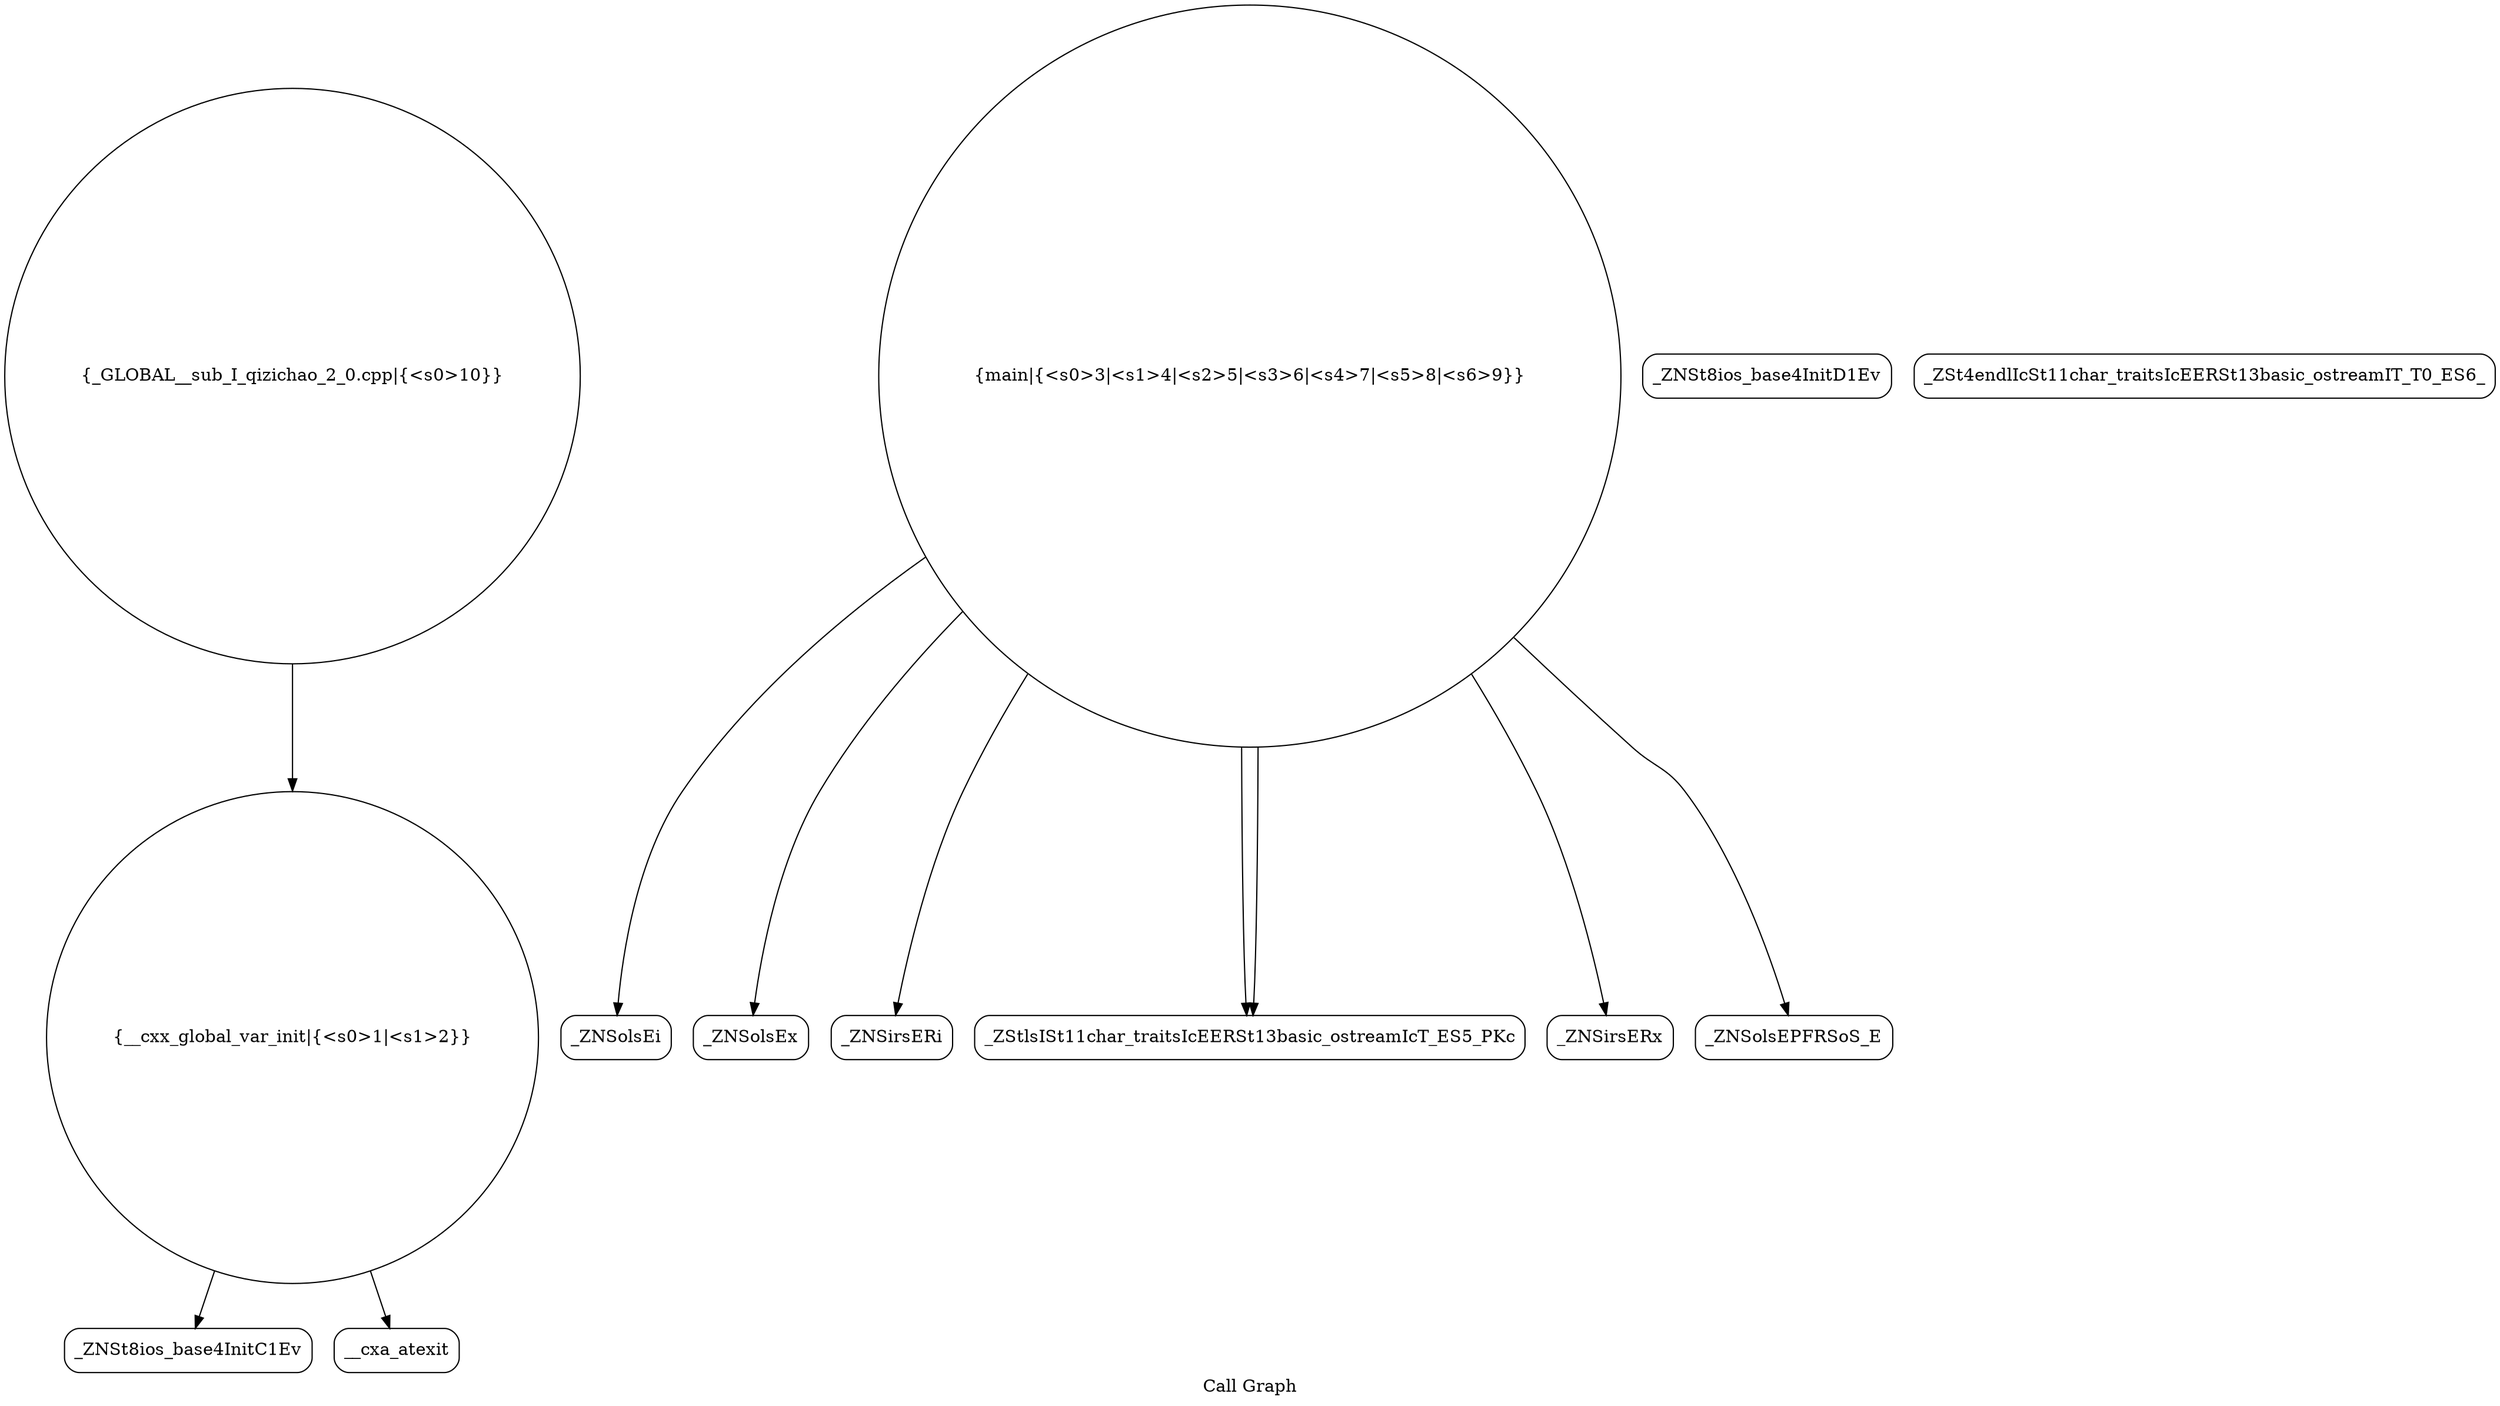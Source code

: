 digraph "Call Graph" {
	label="Call Graph";

	Node0x55db24520ec0 [shape=record,shape=circle,label="{__cxx_global_var_init|{<s0>1|<s1>2}}"];
	Node0x55db24520ec0:s0 -> Node0x55db24521350[color=black];
	Node0x55db24520ec0:s1 -> Node0x55db24521450[color=black];
	Node0x55db24521650 [shape=record,shape=Mrecord,label="{_ZNSolsEi}"];
	Node0x55db245213d0 [shape=record,shape=Mrecord,label="{_ZNSt8ios_base4InitD1Ev}"];
	Node0x55db24521750 [shape=record,shape=Mrecord,label="{_ZNSolsEx}"];
	Node0x55db245214d0 [shape=record,shape=circle,label="{main|{<s0>3|<s1>4|<s2>5|<s3>6|<s4>7|<s5>8|<s6>9}}"];
	Node0x55db245214d0:s0 -> Node0x55db24521550[color=black];
	Node0x55db245214d0:s1 -> Node0x55db245215d0[color=black];
	Node0x55db245214d0:s2 -> Node0x55db24521650[color=black];
	Node0x55db245214d0:s3 -> Node0x55db245215d0[color=black];
	Node0x55db245214d0:s4 -> Node0x55db245216d0[color=black];
	Node0x55db245214d0:s5 -> Node0x55db24521750[color=black];
	Node0x55db245214d0:s6 -> Node0x55db245217d0[color=black];
	Node0x55db24521850 [shape=record,shape=Mrecord,label="{_ZSt4endlIcSt11char_traitsIcEERSt13basic_ostreamIT_T0_ES6_}"];
	Node0x55db245215d0 [shape=record,shape=Mrecord,label="{_ZStlsISt11char_traitsIcEERSt13basic_ostreamIcT_ES5_PKc}"];
	Node0x55db24521350 [shape=record,shape=Mrecord,label="{_ZNSt8ios_base4InitC1Ev}"];
	Node0x55db245216d0 [shape=record,shape=Mrecord,label="{_ZNSirsERx}"];
	Node0x55db24521450 [shape=record,shape=Mrecord,label="{__cxa_atexit}"];
	Node0x55db245217d0 [shape=record,shape=Mrecord,label="{_ZNSolsEPFRSoS_E}"];
	Node0x55db24521550 [shape=record,shape=Mrecord,label="{_ZNSirsERi}"];
	Node0x55db245218d0 [shape=record,shape=circle,label="{_GLOBAL__sub_I_qizichao_2_0.cpp|{<s0>10}}"];
	Node0x55db245218d0:s0 -> Node0x55db24520ec0[color=black];
}
